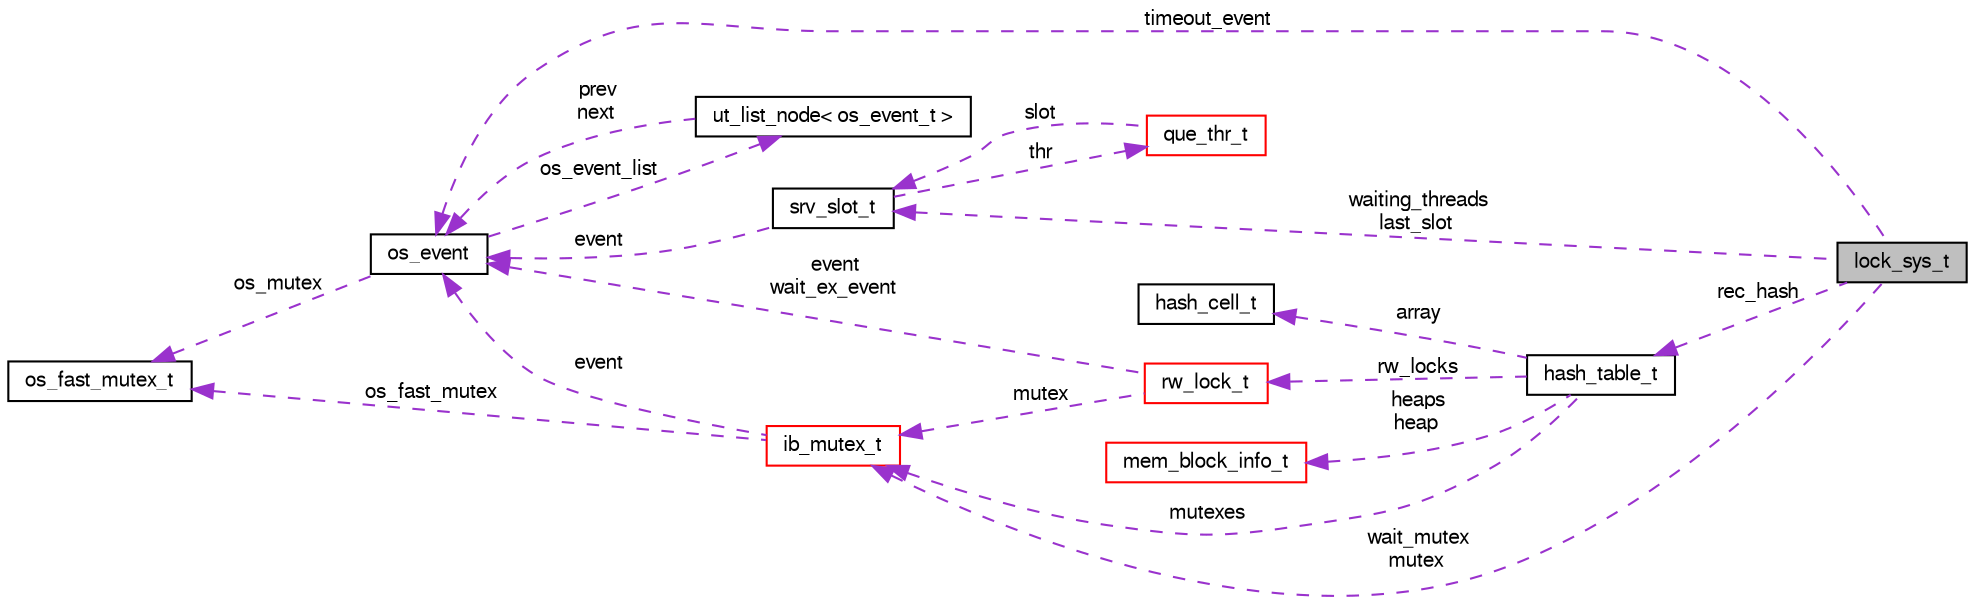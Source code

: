 digraph "lock_sys_t"
{
  bgcolor="transparent";
  edge [fontname="FreeSans",fontsize="10",labelfontname="FreeSans",labelfontsize="10"];
  node [fontname="FreeSans",fontsize="10",shape=record];
  rankdir="LR";
  Node1 [label="lock_sys_t",height=0.2,width=0.4,color="black", fillcolor="grey75", style="filled" fontcolor="black"];
  Node2 -> Node1 [dir="back",color="darkorchid3",fontsize="10",style="dashed",label=" timeout_event" ,fontname="FreeSans"];
  Node2 [label="os_event",height=0.2,width=0.4,color="black",URL="$structos__event.html"];
  Node3 -> Node2 [dir="back",color="darkorchid3",fontsize="10",style="dashed",label=" os_event_list" ,fontname="FreeSans"];
  Node3 [label="ut_list_node\< os_event_t \>",height=0.2,width=0.4,color="black",URL="$structut__list__node.html"];
  Node2 -> Node3 [dir="back",color="darkorchid3",fontsize="10",style="dashed",label=" prev\nnext" ,fontname="FreeSans"];
  Node4 -> Node2 [dir="back",color="darkorchid3",fontsize="10",style="dashed",label=" os_mutex" ,fontname="FreeSans"];
  Node4 [label="os_fast_mutex_t",height=0.2,width=0.4,color="black",URL="$structos__fast__mutex__t.html"];
  Node5 -> Node1 [dir="back",color="darkorchid3",fontsize="10",style="dashed",label=" waiting_threads\nlast_slot" ,fontname="FreeSans"];
  Node5 [label="srv_slot_t",height=0.2,width=0.4,color="black",URL="$structsrv__slot__t.html"];
  Node2 -> Node5 [dir="back",color="darkorchid3",fontsize="10",style="dashed",label=" event" ,fontname="FreeSans"];
  Node6 -> Node5 [dir="back",color="darkorchid3",fontsize="10",style="dashed",label=" thr" ,fontname="FreeSans"];
  Node6 [label="que_thr_t",height=0.2,width=0.4,color="red",URL="$structque__thr__t.html"];
  Node5 -> Node6 [dir="back",color="darkorchid3",fontsize="10",style="dashed",label=" slot" ,fontname="FreeSans"];
  Node7 -> Node1 [dir="back",color="darkorchid3",fontsize="10",style="dashed",label=" rec_hash" ,fontname="FreeSans"];
  Node7 [label="hash_table_t",height=0.2,width=0.4,color="black",URL="$structhash__table__t.html"];
  Node8 -> Node7 [dir="back",color="darkorchid3",fontsize="10",style="dashed",label=" heaps\nheap" ,fontname="FreeSans"];
  Node8 [label="mem_block_info_t",height=0.2,width=0.4,color="red",URL="$structmem__block__info__t.html"];
  Node9 -> Node7 [dir="back",color="darkorchid3",fontsize="10",style="dashed",label=" array" ,fontname="FreeSans"];
  Node9 [label="hash_cell_t",height=0.2,width=0.4,color="black",URL="$structhash__cell__t.html"];
  Node10 -> Node7 [dir="back",color="darkorchid3",fontsize="10",style="dashed",label=" mutexes" ,fontname="FreeSans"];
  Node10 [label="ib_mutex_t",height=0.2,width=0.4,color="red",URL="$structib__mutex__t.html"];
  Node2 -> Node10 [dir="back",color="darkorchid3",fontsize="10",style="dashed",label=" event" ,fontname="FreeSans"];
  Node4 -> Node10 [dir="back",color="darkorchid3",fontsize="10",style="dashed",label=" os_fast_mutex" ,fontname="FreeSans"];
  Node11 -> Node7 [dir="back",color="darkorchid3",fontsize="10",style="dashed",label=" rw_locks" ,fontname="FreeSans"];
  Node11 [label="rw_lock_t",height=0.2,width=0.4,color="red",URL="$structrw__lock__t.html"];
  Node2 -> Node11 [dir="back",color="darkorchid3",fontsize="10",style="dashed",label=" event\nwait_ex_event" ,fontname="FreeSans"];
  Node10 -> Node11 [dir="back",color="darkorchid3",fontsize="10",style="dashed",label=" mutex" ,fontname="FreeSans"];
  Node10 -> Node1 [dir="back",color="darkorchid3",fontsize="10",style="dashed",label=" wait_mutex\nmutex" ,fontname="FreeSans"];
}
